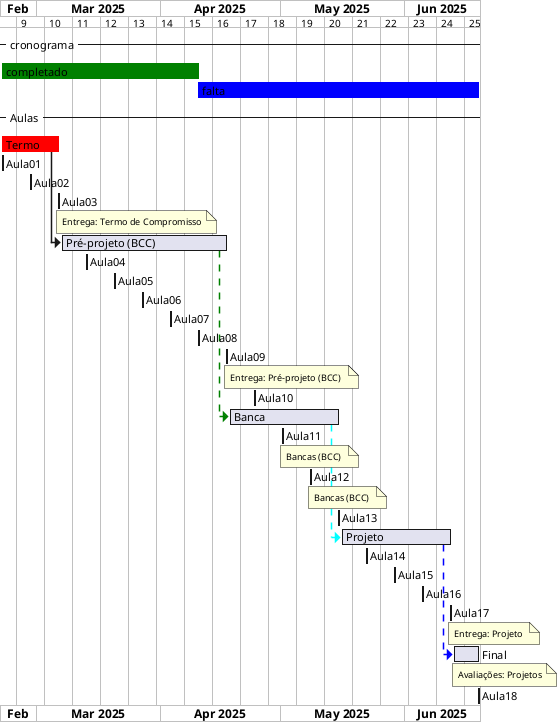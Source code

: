@startgantt cronograma_BCC

/'TODO: tentar usar variáveis do sistema: https://blog.jdriven.com/2017/01/plantuml-pleasantness-using-current-date/  '/
/'atualizar'/

!$dataInicio = "	2025-02-20	"
!$dataFim  = "	2025-06-19	"
!$Aula01 = $dataInicio		
!$Aula02 = "	2025-02-27	"
!$Aula03 = "	2025-03-06	"
!$Aula04 = "	2025-03-13	"
!$Aula05 = "	2025-03-20	"
!$Aula06 = "	2025-03-27	"
!$Aula07 = "	2025-04-03	"
!$Aula08 = "	2025-04-10	"
!$Aula09 = "	2025-04-17	"
!$Aula10 = "	2025-04-24	"
!$Aula11 = "	2025-05-01	"
!$Aula12 = "	2025-05-08	"
!$Aula13 = "	2025-05-15	"
!$Aula14 = "	2025-05-22	"
!$Aula15 = "	2025-05-29	"
!$Aula16 = "	2025-06-05	"
!$Aula17 = "	2025-06-12	"
!$Aula18 = "	2025-06-19	"
!$Aula18 = $dataFim		

!$dataAtual  = $Aula08
/'atualizar'/

ganttscale weekly

Project starts $dataInicio

-- cronograma -- 
[completado] is colored in green
[completado] starts $dataInicio and ends $dataAtual
[falta] starts $dataAtual and ends $dataFim
[falta] is colored in blue

-- Aulas -- 
[Termo] is colored in Red
[Termo]  starts $Aula01 and ends $Aula03
[Aula01] starts $Aula01 and ends $Aula01
[Aula02] starts $Aula02 and ends $Aula02
[Aula03] starts $Aula03 and ends $Aula03
note bottom
Entrega: Termo de Compromisso
end note
[Pré-projeto (BCC)] starts at [Termo]'s end
[Pré-projeto (BCC)] ends $Aula09
[Aula04] starts $Aula04 and ends $Aula04
[Aula05] starts $Aula05 and ends $Aula05
[Aula06] starts $Aula06 and ends $Aula06
[Aula07] starts $Aula07 and ends $Aula07
[Aula08] starts $Aula08 and ends $Aula08
[Aula09] starts $Aula09 and ends $Aula09
note bottom
Entrega: Pré-projeto (BCC) 
end note
[Aula10] starts $Aula10 and ends $Aula10
[Banca] starts at [Pré-projeto (BCC)]'s end with green dashed link
[Banca] ends $Aula13
[Aula11] starts $Aula11 and ends $Aula11
note bottom
Bancas (BCC) 
end note
[Aula12] starts $Aula12 and ends $Aula12
note bottom
Bancas (BCC) 
end note
[Aula13] starts $Aula13 and ends $Aula13
[Projeto] starts at [Banca]'s end with cyan dashed link
[Projeto] ends $Aula17
[Aula14] starts $Aula14 and ends $Aula14
[Aula15] starts $Aula15 and ends $Aula15
[Aula16] starts $Aula16 and ends $Aula16
[Aula17] starts $Aula17 and ends $Aula17
note bottom
Entrega: Projeto 
end note
[Final] starts at [Projeto]'s end with blue dashed link
[Final] ends $Aula18
note bottom
Avaliações: Projetos
end note
[Aula18] starts $Aula18 and ends $Aula18

@endgantt